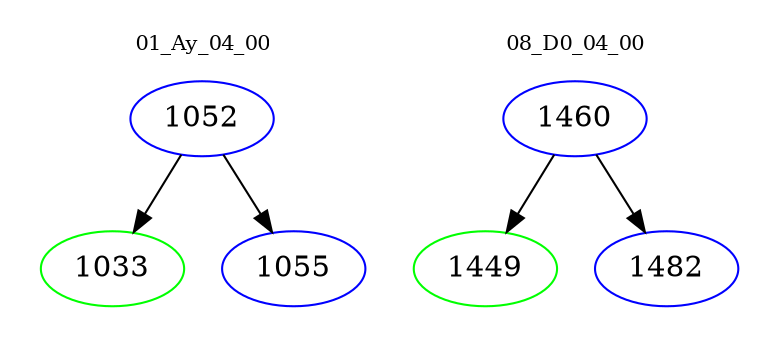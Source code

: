 digraph{
subgraph cluster_0 {
color = white
label = "01_Ay_04_00";
fontsize=10;
T0_1052 [label="1052", color="blue"]
T0_1052 -> T0_1033 [color="black"]
T0_1033 [label="1033", color="green"]
T0_1052 -> T0_1055 [color="black"]
T0_1055 [label="1055", color="blue"]
}
subgraph cluster_1 {
color = white
label = "08_D0_04_00";
fontsize=10;
T1_1460 [label="1460", color="blue"]
T1_1460 -> T1_1449 [color="black"]
T1_1449 [label="1449", color="green"]
T1_1460 -> T1_1482 [color="black"]
T1_1482 [label="1482", color="blue"]
}
}
